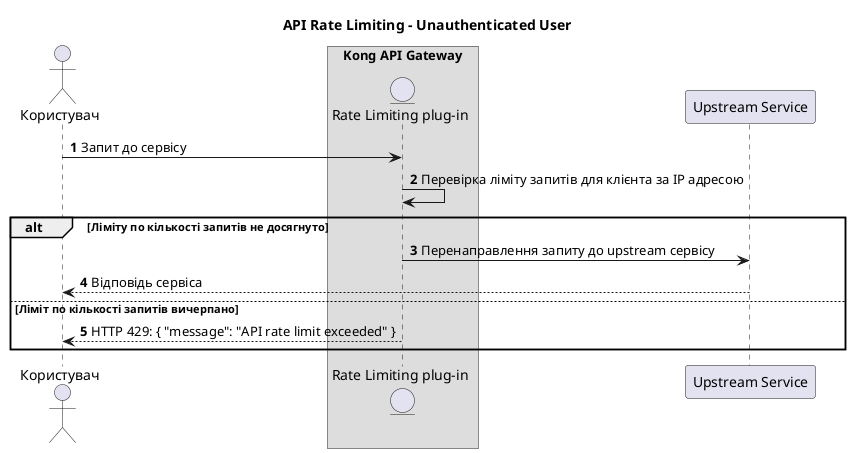 @startuml
autonumber
skinparam ParticipantPadding 20
title "API Rate Limiting - Unauthenticated User"

'This is a single line comment

/'
This is a multi-
line comment
'/

actor "Користувач" as User
box "Kong API Gateway"
entity "Rate Limiting plug-in" as ratel
end box
participant "Upstream Service" as service

User -> ratel : Запит до сервісу
ratel -> ratel : Перевірка ліміту запитів для клієнта за ІР адресою
alt Ліміту по кількості запитів не досягнуто
ratel -> service: Перенаправлення запиту до upstream сервісу
service --> User : Відповідь сервіса
else Ліміт по кількості запитів вичерпано
ratel --> User: HTTP 429: { "message": "API rate limit exceeded" }
end

@enduml
